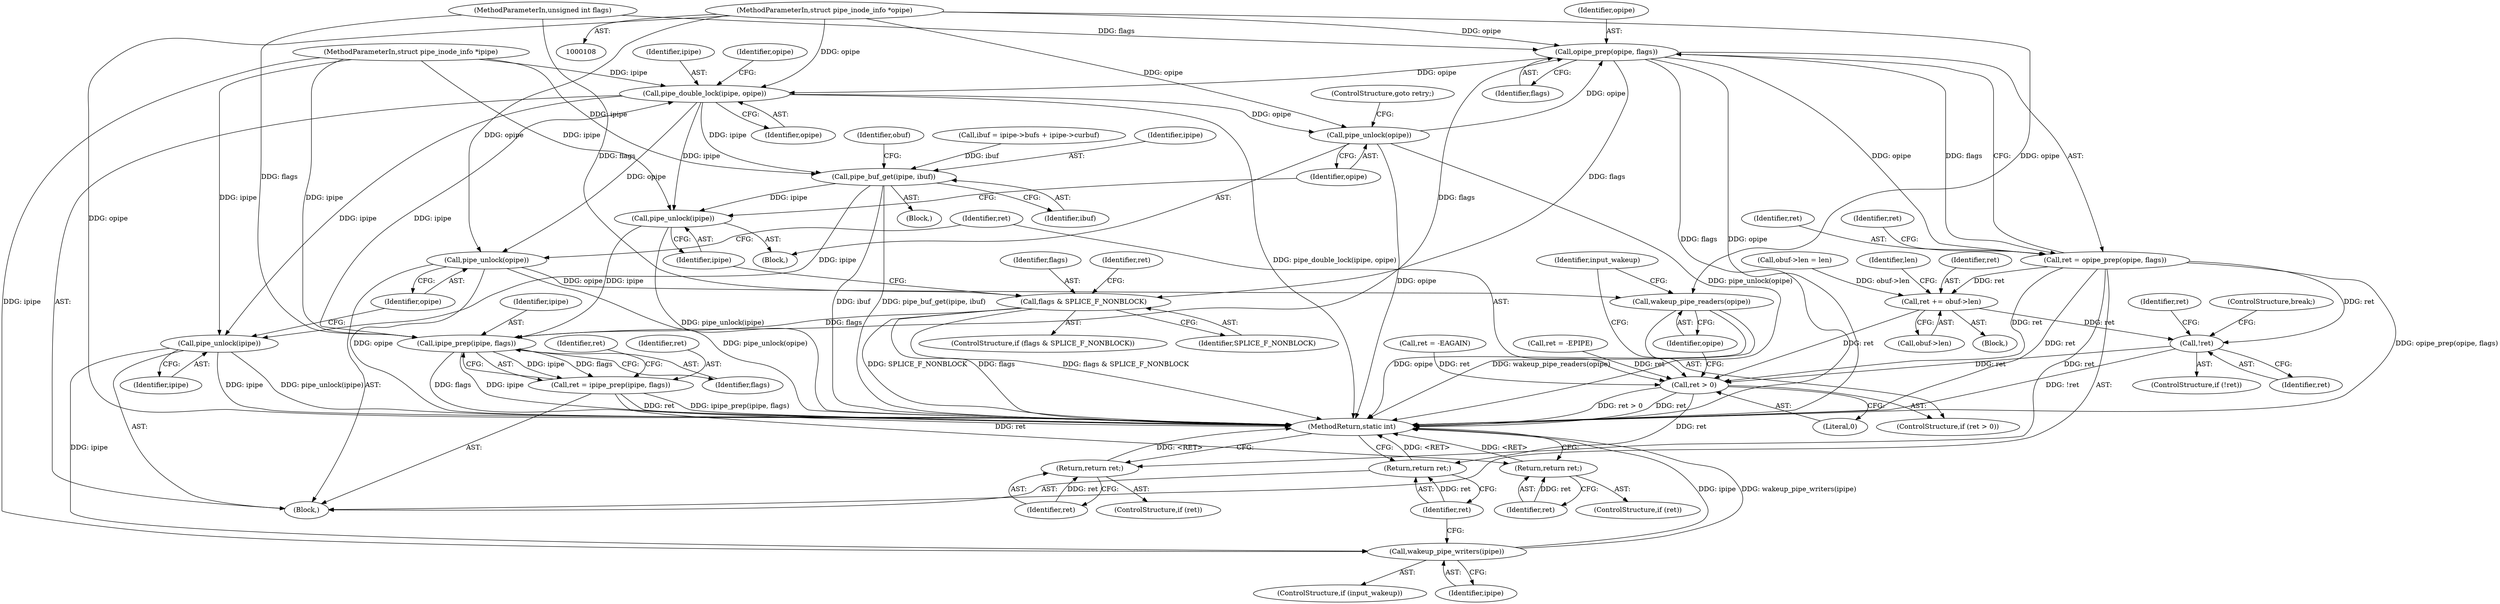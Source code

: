 digraph "0_linux_15fab63e1e57be9fdb5eec1bbc5916e9825e9acb_0@pointer" {
"1000110" [label="(MethodParameterIn,struct pipe_inode_info *opipe)"];
"1000137" [label="(Call,opipe_prep(opipe, flags))"];
"1000135" [label="(Call,ret = opipe_prep(opipe, flags))"];
"1000142" [label="(Return,return ret;)"];
"1000160" [label="(Call,!ret)"];
"1000338" [label="(Call,ret > 0)"];
"1000347" [label="(Return,return ret;)"];
"1000322" [label="(Call,ret += obuf->len)"];
"1000144" [label="(Call,pipe_double_lock(ipipe, opipe))"];
"1000205" [label="(Call,pipe_unlock(ipipe))"];
"1000128" [label="(Call,ipipe_prep(ipipe, flags))"];
"1000126" [label="(Call,ret = ipipe_prep(ipipe, flags))"];
"1000133" [label="(Return,return ret;)"];
"1000207" [label="(Call,pipe_unlock(opipe))"];
"1000286" [label="(Call,pipe_buf_get(ipipe, ibuf))"];
"1000333" [label="(Call,pipe_unlock(ipipe))"];
"1000345" [label="(Call,wakeup_pipe_writers(ipipe))"];
"1000335" [label="(Call,pipe_unlock(opipe))"];
"1000341" [label="(Call,wakeup_pipe_readers(opipe))"];
"1000196" [label="(Call,flags & SPLICE_F_NONBLOCK)"];
"1000126" [label="(Call,ret = ipipe_prep(ipipe, flags))"];
"1000328" [label="(Identifier,len)"];
"1000209" [label="(ControlStructure,goto retry;)"];
"1000163" [label="(Identifier,ret)"];
"1000134" [label="(Identifier,ret)"];
"1000145" [label="(Identifier,ipipe)"];
"1000130" [label="(Identifier,flags)"];
"1000285" [label="(Block,)"];
"1000127" [label="(Identifier,ret)"];
"1000341" [label="(Call,wakeup_pipe_readers(opipe))"];
"1000340" [label="(Literal,0)"];
"1000324" [label="(Call,obuf->len)"];
"1000161" [label="(Identifier,ret)"];
"1000323" [label="(Identifier,ret)"];
"1000132" [label="(Identifier,ret)"];
"1000196" [label="(Call,flags & SPLICE_F_NONBLOCK)"];
"1000200" [label="(Call,ret = -EAGAIN)"];
"1000338" [label="(Call,ret > 0)"];
"1000299" [label="(Call,obuf->len = len)"];
"1000345" [label="(Call,wakeup_pipe_writers(ipipe))"];
"1000288" [label="(Identifier,ibuf)"];
"1000336" [label="(Identifier,opipe)"];
"1000137" [label="(Call,opipe_prep(opipe, flags))"];
"1000159" [label="(ControlStructure,if (!ret))"];
"1000113" [label="(Block,)"];
"1000344" [label="(Identifier,input_wakeup)"];
"1000135" [label="(Call,ret = opipe_prep(opipe, flags))"];
"1000139" [label="(Identifier,flags)"];
"1000208" [label="(Identifier,opipe)"];
"1000349" [label="(MethodReturn,static int)"];
"1000286" [label="(Call,pipe_buf_get(ipipe, ibuf))"];
"1000131" [label="(ControlStructure,if (ret))"];
"1000322" [label="(Call,ret += obuf->len)"];
"1000287" [label="(Identifier,ipipe)"];
"1000342" [label="(Identifier,opipe)"];
"1000142" [label="(Return,return ret;)"];
"1000136" [label="(Identifier,ret)"];
"1000191" [label="(Block,)"];
"1000110" [label="(MethodParameterIn,struct pipe_inode_info *opipe)"];
"1000335" [label="(Call,pipe_unlock(opipe))"];
"1000166" [label="(ControlStructure,break;)"];
"1000152" [label="(Identifier,opipe)"];
"1000205" [label="(Call,pipe_unlock(ipipe))"];
"1000206" [label="(Identifier,ipipe)"];
"1000160" [label="(Call,!ret)"];
"1000162" [label="(Call,ret = -EPIPE)"];
"1000337" [label="(ControlStructure,if (ret > 0))"];
"1000144" [label="(Call,pipe_double_lock(ipipe, opipe))"];
"1000347" [label="(Return,return ret;)"];
"1000133" [label="(Return,return ret;)"];
"1000143" [label="(Identifier,ret)"];
"1000197" [label="(Identifier,flags)"];
"1000207" [label="(Call,pipe_unlock(opipe))"];
"1000195" [label="(ControlStructure,if (flags & SPLICE_F_NONBLOCK))"];
"1000334" [label="(Identifier,ipipe)"];
"1000333" [label="(Call,pipe_unlock(ipipe))"];
"1000146" [label="(Identifier,opipe)"];
"1000198" [label="(Identifier,SPLICE_F_NONBLOCK)"];
"1000148" [label="(Block,)"];
"1000291" [label="(Identifier,obuf)"];
"1000109" [label="(MethodParameterIn,struct pipe_inode_info *ipipe)"];
"1000138" [label="(Identifier,opipe)"];
"1000343" [label="(ControlStructure,if (input_wakeup))"];
"1000346" [label="(Identifier,ipipe)"];
"1000339" [label="(Identifier,ret)"];
"1000201" [label="(Identifier,ret)"];
"1000210" [label="(Call,ibuf = ipipe->bufs + ipipe->curbuf)"];
"1000129" [label="(Identifier,ipipe)"];
"1000141" [label="(Identifier,ret)"];
"1000112" [label="(MethodParameterIn,unsigned int flags)"];
"1000140" [label="(ControlStructure,if (ret))"];
"1000348" [label="(Identifier,ret)"];
"1000128" [label="(Call,ipipe_prep(ipipe, flags))"];
"1000110" -> "1000108"  [label="AST: "];
"1000110" -> "1000349"  [label="DDG: opipe"];
"1000110" -> "1000137"  [label="DDG: opipe"];
"1000110" -> "1000144"  [label="DDG: opipe"];
"1000110" -> "1000207"  [label="DDG: opipe"];
"1000110" -> "1000335"  [label="DDG: opipe"];
"1000110" -> "1000341"  [label="DDG: opipe"];
"1000137" -> "1000135"  [label="AST: "];
"1000137" -> "1000139"  [label="CFG: "];
"1000138" -> "1000137"  [label="AST: "];
"1000139" -> "1000137"  [label="AST: "];
"1000135" -> "1000137"  [label="CFG: "];
"1000137" -> "1000349"  [label="DDG: flags"];
"1000137" -> "1000349"  [label="DDG: opipe"];
"1000137" -> "1000135"  [label="DDG: opipe"];
"1000137" -> "1000135"  [label="DDG: flags"];
"1000207" -> "1000137"  [label="DDG: opipe"];
"1000128" -> "1000137"  [label="DDG: flags"];
"1000112" -> "1000137"  [label="DDG: flags"];
"1000137" -> "1000144"  [label="DDG: opipe"];
"1000137" -> "1000196"  [label="DDG: flags"];
"1000135" -> "1000113"  [label="AST: "];
"1000136" -> "1000135"  [label="AST: "];
"1000141" -> "1000135"  [label="CFG: "];
"1000135" -> "1000349"  [label="DDG: ret"];
"1000135" -> "1000349"  [label="DDG: opipe_prep(opipe, flags)"];
"1000135" -> "1000142"  [label="DDG: ret"];
"1000135" -> "1000160"  [label="DDG: ret"];
"1000135" -> "1000322"  [label="DDG: ret"];
"1000135" -> "1000338"  [label="DDG: ret"];
"1000142" -> "1000140"  [label="AST: "];
"1000142" -> "1000143"  [label="CFG: "];
"1000143" -> "1000142"  [label="AST: "];
"1000349" -> "1000142"  [label="CFG: "];
"1000142" -> "1000349"  [label="DDG: <RET>"];
"1000143" -> "1000142"  [label="DDG: ret"];
"1000160" -> "1000159"  [label="AST: "];
"1000160" -> "1000161"  [label="CFG: "];
"1000161" -> "1000160"  [label="AST: "];
"1000163" -> "1000160"  [label="CFG: "];
"1000166" -> "1000160"  [label="CFG: "];
"1000160" -> "1000349"  [label="DDG: !ret"];
"1000322" -> "1000160"  [label="DDG: ret"];
"1000160" -> "1000338"  [label="DDG: ret"];
"1000338" -> "1000337"  [label="AST: "];
"1000338" -> "1000340"  [label="CFG: "];
"1000339" -> "1000338"  [label="AST: "];
"1000340" -> "1000338"  [label="AST: "];
"1000342" -> "1000338"  [label="CFG: "];
"1000344" -> "1000338"  [label="CFG: "];
"1000338" -> "1000349"  [label="DDG: ret"];
"1000338" -> "1000349"  [label="DDG: ret > 0"];
"1000200" -> "1000338"  [label="DDG: ret"];
"1000322" -> "1000338"  [label="DDG: ret"];
"1000162" -> "1000338"  [label="DDG: ret"];
"1000338" -> "1000347"  [label="DDG: ret"];
"1000347" -> "1000113"  [label="AST: "];
"1000347" -> "1000348"  [label="CFG: "];
"1000348" -> "1000347"  [label="AST: "];
"1000349" -> "1000347"  [label="CFG: "];
"1000347" -> "1000349"  [label="DDG: <RET>"];
"1000348" -> "1000347"  [label="DDG: ret"];
"1000322" -> "1000148"  [label="AST: "];
"1000322" -> "1000324"  [label="CFG: "];
"1000323" -> "1000322"  [label="AST: "];
"1000324" -> "1000322"  [label="AST: "];
"1000328" -> "1000322"  [label="CFG: "];
"1000299" -> "1000322"  [label="DDG: obuf->len"];
"1000144" -> "1000113"  [label="AST: "];
"1000144" -> "1000146"  [label="CFG: "];
"1000145" -> "1000144"  [label="AST: "];
"1000146" -> "1000144"  [label="AST: "];
"1000152" -> "1000144"  [label="CFG: "];
"1000144" -> "1000349"  [label="DDG: pipe_double_lock(ipipe, opipe)"];
"1000128" -> "1000144"  [label="DDG: ipipe"];
"1000109" -> "1000144"  [label="DDG: ipipe"];
"1000144" -> "1000205"  [label="DDG: ipipe"];
"1000144" -> "1000207"  [label="DDG: opipe"];
"1000144" -> "1000286"  [label="DDG: ipipe"];
"1000144" -> "1000333"  [label="DDG: ipipe"];
"1000144" -> "1000335"  [label="DDG: opipe"];
"1000205" -> "1000191"  [label="AST: "];
"1000205" -> "1000206"  [label="CFG: "];
"1000206" -> "1000205"  [label="AST: "];
"1000208" -> "1000205"  [label="CFG: "];
"1000205" -> "1000349"  [label="DDG: pipe_unlock(ipipe)"];
"1000205" -> "1000128"  [label="DDG: ipipe"];
"1000286" -> "1000205"  [label="DDG: ipipe"];
"1000109" -> "1000205"  [label="DDG: ipipe"];
"1000128" -> "1000126"  [label="AST: "];
"1000128" -> "1000130"  [label="CFG: "];
"1000129" -> "1000128"  [label="AST: "];
"1000130" -> "1000128"  [label="AST: "];
"1000126" -> "1000128"  [label="CFG: "];
"1000128" -> "1000349"  [label="DDG: flags"];
"1000128" -> "1000349"  [label="DDG: ipipe"];
"1000128" -> "1000126"  [label="DDG: ipipe"];
"1000128" -> "1000126"  [label="DDG: flags"];
"1000109" -> "1000128"  [label="DDG: ipipe"];
"1000196" -> "1000128"  [label="DDG: flags"];
"1000112" -> "1000128"  [label="DDG: flags"];
"1000126" -> "1000113"  [label="AST: "];
"1000127" -> "1000126"  [label="AST: "];
"1000132" -> "1000126"  [label="CFG: "];
"1000126" -> "1000349"  [label="DDG: ret"];
"1000126" -> "1000349"  [label="DDG: ipipe_prep(ipipe, flags)"];
"1000126" -> "1000133"  [label="DDG: ret"];
"1000133" -> "1000131"  [label="AST: "];
"1000133" -> "1000134"  [label="CFG: "];
"1000134" -> "1000133"  [label="AST: "];
"1000349" -> "1000133"  [label="CFG: "];
"1000133" -> "1000349"  [label="DDG: <RET>"];
"1000134" -> "1000133"  [label="DDG: ret"];
"1000207" -> "1000191"  [label="AST: "];
"1000207" -> "1000208"  [label="CFG: "];
"1000208" -> "1000207"  [label="AST: "];
"1000209" -> "1000207"  [label="CFG: "];
"1000207" -> "1000349"  [label="DDG: opipe"];
"1000207" -> "1000349"  [label="DDG: pipe_unlock(opipe)"];
"1000286" -> "1000285"  [label="AST: "];
"1000286" -> "1000288"  [label="CFG: "];
"1000287" -> "1000286"  [label="AST: "];
"1000288" -> "1000286"  [label="AST: "];
"1000291" -> "1000286"  [label="CFG: "];
"1000286" -> "1000349"  [label="DDG: pipe_buf_get(ipipe, ibuf)"];
"1000286" -> "1000349"  [label="DDG: ibuf"];
"1000109" -> "1000286"  [label="DDG: ipipe"];
"1000210" -> "1000286"  [label="DDG: ibuf"];
"1000286" -> "1000333"  [label="DDG: ipipe"];
"1000333" -> "1000113"  [label="AST: "];
"1000333" -> "1000334"  [label="CFG: "];
"1000334" -> "1000333"  [label="AST: "];
"1000336" -> "1000333"  [label="CFG: "];
"1000333" -> "1000349"  [label="DDG: ipipe"];
"1000333" -> "1000349"  [label="DDG: pipe_unlock(ipipe)"];
"1000109" -> "1000333"  [label="DDG: ipipe"];
"1000333" -> "1000345"  [label="DDG: ipipe"];
"1000345" -> "1000343"  [label="AST: "];
"1000345" -> "1000346"  [label="CFG: "];
"1000346" -> "1000345"  [label="AST: "];
"1000348" -> "1000345"  [label="CFG: "];
"1000345" -> "1000349"  [label="DDG: ipipe"];
"1000345" -> "1000349"  [label="DDG: wakeup_pipe_writers(ipipe)"];
"1000109" -> "1000345"  [label="DDG: ipipe"];
"1000335" -> "1000113"  [label="AST: "];
"1000335" -> "1000336"  [label="CFG: "];
"1000336" -> "1000335"  [label="AST: "];
"1000339" -> "1000335"  [label="CFG: "];
"1000335" -> "1000349"  [label="DDG: opipe"];
"1000335" -> "1000349"  [label="DDG: pipe_unlock(opipe)"];
"1000335" -> "1000341"  [label="DDG: opipe"];
"1000341" -> "1000337"  [label="AST: "];
"1000341" -> "1000342"  [label="CFG: "];
"1000342" -> "1000341"  [label="AST: "];
"1000344" -> "1000341"  [label="CFG: "];
"1000341" -> "1000349"  [label="DDG: opipe"];
"1000341" -> "1000349"  [label="DDG: wakeup_pipe_readers(opipe)"];
"1000196" -> "1000195"  [label="AST: "];
"1000196" -> "1000198"  [label="CFG: "];
"1000197" -> "1000196"  [label="AST: "];
"1000198" -> "1000196"  [label="AST: "];
"1000201" -> "1000196"  [label="CFG: "];
"1000206" -> "1000196"  [label="CFG: "];
"1000196" -> "1000349"  [label="DDG: flags"];
"1000196" -> "1000349"  [label="DDG: flags & SPLICE_F_NONBLOCK"];
"1000196" -> "1000349"  [label="DDG: SPLICE_F_NONBLOCK"];
"1000112" -> "1000196"  [label="DDG: flags"];
}
